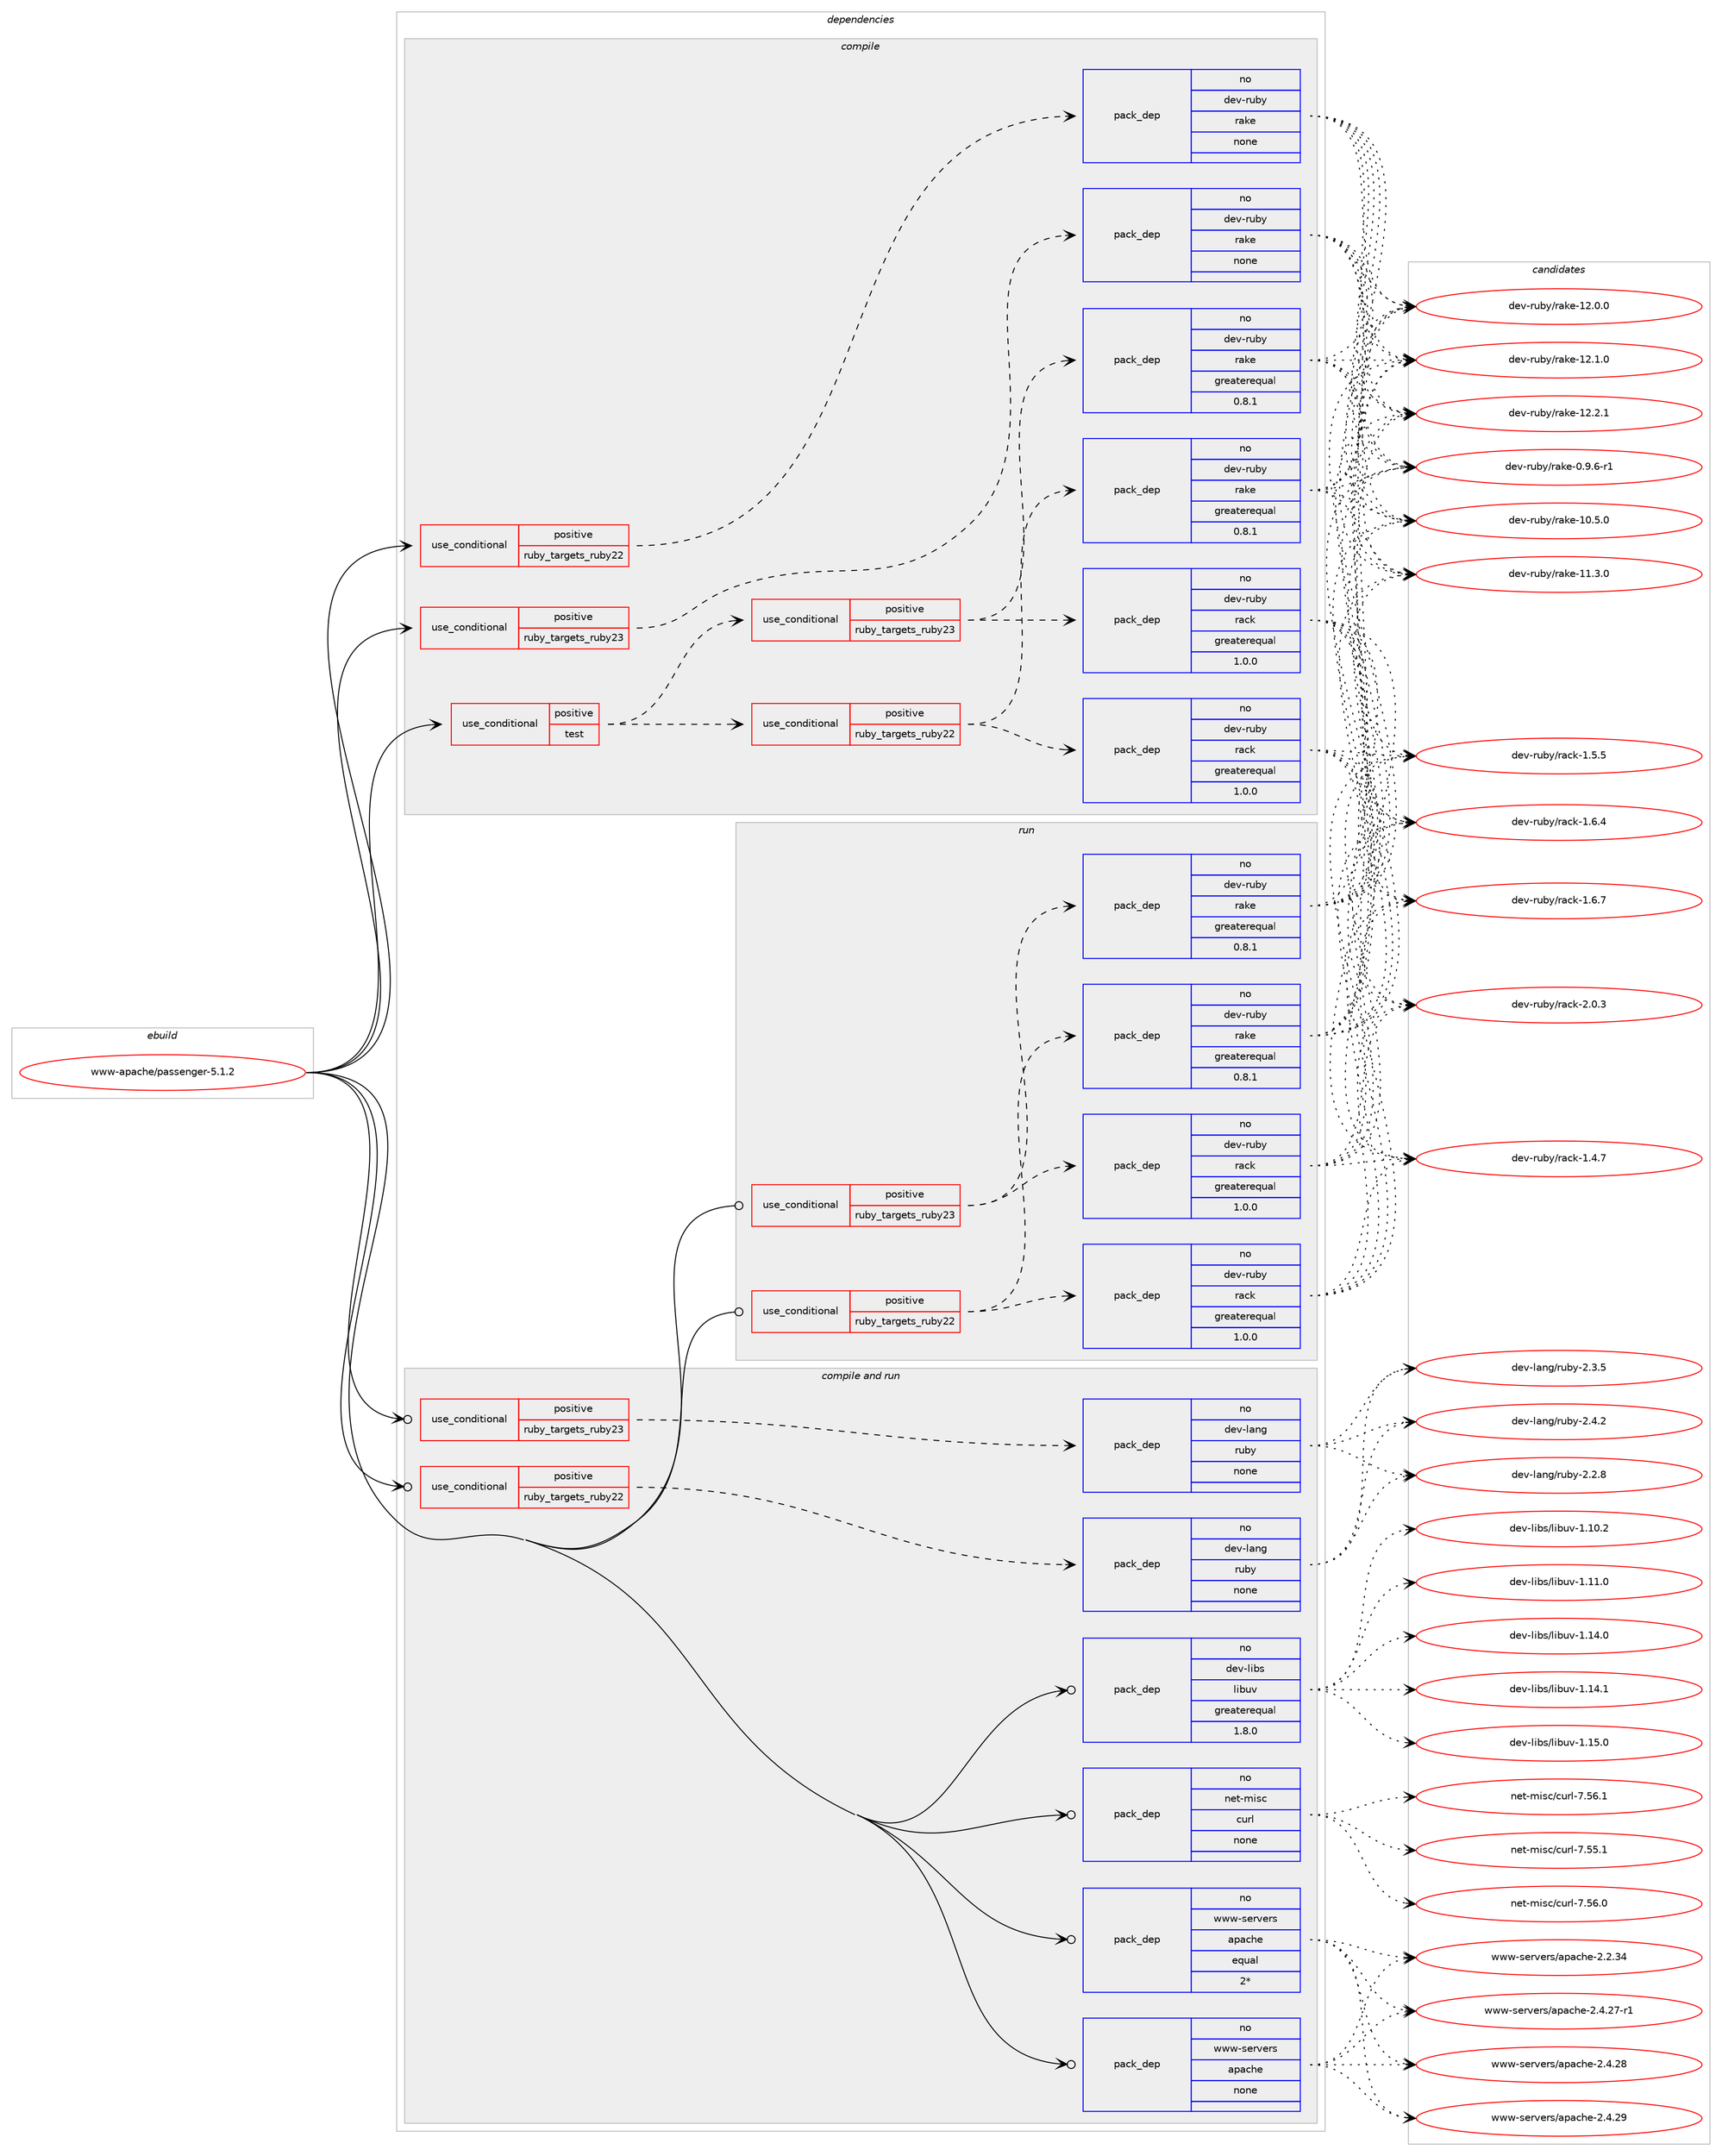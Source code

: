 digraph prolog {

# *************
# Graph options
# *************

newrank=true;
concentrate=true;
compound=true;
graph [rankdir=LR,fontname=Helvetica,fontsize=10,ranksep=1.5];#, ranksep=2.5, nodesep=0.2];
edge  [arrowhead=vee];
node  [fontname=Helvetica,fontsize=10];

# **********
# The ebuild
# **********

subgraph cluster_leftcol {
color=gray;
rank=same;
label=<<i>ebuild</i>>;
id [label="www-apache/passenger-5.1.2", color=red, width=4, href="../www-apache/passenger-5.1.2.svg"];
}

# ****************
# The dependencies
# ****************

subgraph cluster_midcol {
color=gray;
label=<<i>dependencies</i>>;
subgraph cluster_compile {
fillcolor="#eeeeee";
style=filled;
label=<<i>compile</i>>;
subgraph cond119140 {
dependency499662 [label=<<TABLE BORDER="0" CELLBORDER="1" CELLSPACING="0" CELLPADDING="4"><TR><TD ROWSPAN="3" CELLPADDING="10">use_conditional</TD></TR><TR><TD>positive</TD></TR><TR><TD>ruby_targets_ruby22</TD></TR></TABLE>>, shape=none, color=red];
subgraph pack371397 {
dependency499663 [label=<<TABLE BORDER="0" CELLBORDER="1" CELLSPACING="0" CELLPADDING="4" WIDTH="220"><TR><TD ROWSPAN="6" CELLPADDING="30">pack_dep</TD></TR><TR><TD WIDTH="110">no</TD></TR><TR><TD>dev-ruby</TD></TR><TR><TD>rake</TD></TR><TR><TD>none</TD></TR><TR><TD></TD></TR></TABLE>>, shape=none, color=blue];
}
dependency499662:e -> dependency499663:w [weight=20,style="dashed",arrowhead="vee"];
}
id:e -> dependency499662:w [weight=20,style="solid",arrowhead="vee"];
subgraph cond119141 {
dependency499664 [label=<<TABLE BORDER="0" CELLBORDER="1" CELLSPACING="0" CELLPADDING="4"><TR><TD ROWSPAN="3" CELLPADDING="10">use_conditional</TD></TR><TR><TD>positive</TD></TR><TR><TD>ruby_targets_ruby23</TD></TR></TABLE>>, shape=none, color=red];
subgraph pack371398 {
dependency499665 [label=<<TABLE BORDER="0" CELLBORDER="1" CELLSPACING="0" CELLPADDING="4" WIDTH="220"><TR><TD ROWSPAN="6" CELLPADDING="30">pack_dep</TD></TR><TR><TD WIDTH="110">no</TD></TR><TR><TD>dev-ruby</TD></TR><TR><TD>rake</TD></TR><TR><TD>none</TD></TR><TR><TD></TD></TR></TABLE>>, shape=none, color=blue];
}
dependency499664:e -> dependency499665:w [weight=20,style="dashed",arrowhead="vee"];
}
id:e -> dependency499664:w [weight=20,style="solid",arrowhead="vee"];
subgraph cond119142 {
dependency499666 [label=<<TABLE BORDER="0" CELLBORDER="1" CELLSPACING="0" CELLPADDING="4"><TR><TD ROWSPAN="3" CELLPADDING="10">use_conditional</TD></TR><TR><TD>positive</TD></TR><TR><TD>test</TD></TR></TABLE>>, shape=none, color=red];
subgraph cond119143 {
dependency499667 [label=<<TABLE BORDER="0" CELLBORDER="1" CELLSPACING="0" CELLPADDING="4"><TR><TD ROWSPAN="3" CELLPADDING="10">use_conditional</TD></TR><TR><TD>positive</TD></TR><TR><TD>ruby_targets_ruby22</TD></TR></TABLE>>, shape=none, color=red];
subgraph pack371399 {
dependency499668 [label=<<TABLE BORDER="0" CELLBORDER="1" CELLSPACING="0" CELLPADDING="4" WIDTH="220"><TR><TD ROWSPAN="6" CELLPADDING="30">pack_dep</TD></TR><TR><TD WIDTH="110">no</TD></TR><TR><TD>dev-ruby</TD></TR><TR><TD>rack</TD></TR><TR><TD>greaterequal</TD></TR><TR><TD>1.0.0</TD></TR></TABLE>>, shape=none, color=blue];
}
dependency499667:e -> dependency499668:w [weight=20,style="dashed",arrowhead="vee"];
subgraph pack371400 {
dependency499669 [label=<<TABLE BORDER="0" CELLBORDER="1" CELLSPACING="0" CELLPADDING="4" WIDTH="220"><TR><TD ROWSPAN="6" CELLPADDING="30">pack_dep</TD></TR><TR><TD WIDTH="110">no</TD></TR><TR><TD>dev-ruby</TD></TR><TR><TD>rake</TD></TR><TR><TD>greaterequal</TD></TR><TR><TD>0.8.1</TD></TR></TABLE>>, shape=none, color=blue];
}
dependency499667:e -> dependency499669:w [weight=20,style="dashed",arrowhead="vee"];
}
dependency499666:e -> dependency499667:w [weight=20,style="dashed",arrowhead="vee"];
subgraph cond119144 {
dependency499670 [label=<<TABLE BORDER="0" CELLBORDER="1" CELLSPACING="0" CELLPADDING="4"><TR><TD ROWSPAN="3" CELLPADDING="10">use_conditional</TD></TR><TR><TD>positive</TD></TR><TR><TD>ruby_targets_ruby23</TD></TR></TABLE>>, shape=none, color=red];
subgraph pack371401 {
dependency499671 [label=<<TABLE BORDER="0" CELLBORDER="1" CELLSPACING="0" CELLPADDING="4" WIDTH="220"><TR><TD ROWSPAN="6" CELLPADDING="30">pack_dep</TD></TR><TR><TD WIDTH="110">no</TD></TR><TR><TD>dev-ruby</TD></TR><TR><TD>rack</TD></TR><TR><TD>greaterequal</TD></TR><TR><TD>1.0.0</TD></TR></TABLE>>, shape=none, color=blue];
}
dependency499670:e -> dependency499671:w [weight=20,style="dashed",arrowhead="vee"];
subgraph pack371402 {
dependency499672 [label=<<TABLE BORDER="0" CELLBORDER="1" CELLSPACING="0" CELLPADDING="4" WIDTH="220"><TR><TD ROWSPAN="6" CELLPADDING="30">pack_dep</TD></TR><TR><TD WIDTH="110">no</TD></TR><TR><TD>dev-ruby</TD></TR><TR><TD>rake</TD></TR><TR><TD>greaterequal</TD></TR><TR><TD>0.8.1</TD></TR></TABLE>>, shape=none, color=blue];
}
dependency499670:e -> dependency499672:w [weight=20,style="dashed",arrowhead="vee"];
}
dependency499666:e -> dependency499670:w [weight=20,style="dashed",arrowhead="vee"];
}
id:e -> dependency499666:w [weight=20,style="solid",arrowhead="vee"];
}
subgraph cluster_compileandrun {
fillcolor="#eeeeee";
style=filled;
label=<<i>compile and run</i>>;
subgraph cond119145 {
dependency499673 [label=<<TABLE BORDER="0" CELLBORDER="1" CELLSPACING="0" CELLPADDING="4"><TR><TD ROWSPAN="3" CELLPADDING="10">use_conditional</TD></TR><TR><TD>positive</TD></TR><TR><TD>ruby_targets_ruby22</TD></TR></TABLE>>, shape=none, color=red];
subgraph pack371403 {
dependency499674 [label=<<TABLE BORDER="0" CELLBORDER="1" CELLSPACING="0" CELLPADDING="4" WIDTH="220"><TR><TD ROWSPAN="6" CELLPADDING="30">pack_dep</TD></TR><TR><TD WIDTH="110">no</TD></TR><TR><TD>dev-lang</TD></TR><TR><TD>ruby</TD></TR><TR><TD>none</TD></TR><TR><TD></TD></TR></TABLE>>, shape=none, color=blue];
}
dependency499673:e -> dependency499674:w [weight=20,style="dashed",arrowhead="vee"];
}
id:e -> dependency499673:w [weight=20,style="solid",arrowhead="odotvee"];
subgraph cond119146 {
dependency499675 [label=<<TABLE BORDER="0" CELLBORDER="1" CELLSPACING="0" CELLPADDING="4"><TR><TD ROWSPAN="3" CELLPADDING="10">use_conditional</TD></TR><TR><TD>positive</TD></TR><TR><TD>ruby_targets_ruby23</TD></TR></TABLE>>, shape=none, color=red];
subgraph pack371404 {
dependency499676 [label=<<TABLE BORDER="0" CELLBORDER="1" CELLSPACING="0" CELLPADDING="4" WIDTH="220"><TR><TD ROWSPAN="6" CELLPADDING="30">pack_dep</TD></TR><TR><TD WIDTH="110">no</TD></TR><TR><TD>dev-lang</TD></TR><TR><TD>ruby</TD></TR><TR><TD>none</TD></TR><TR><TD></TD></TR></TABLE>>, shape=none, color=blue];
}
dependency499675:e -> dependency499676:w [weight=20,style="dashed",arrowhead="vee"];
}
id:e -> dependency499675:w [weight=20,style="solid",arrowhead="odotvee"];
subgraph pack371405 {
dependency499677 [label=<<TABLE BORDER="0" CELLBORDER="1" CELLSPACING="0" CELLPADDING="4" WIDTH="220"><TR><TD ROWSPAN="6" CELLPADDING="30">pack_dep</TD></TR><TR><TD WIDTH="110">no</TD></TR><TR><TD>dev-libs</TD></TR><TR><TD>libuv</TD></TR><TR><TD>greaterequal</TD></TR><TR><TD>1.8.0</TD></TR></TABLE>>, shape=none, color=blue];
}
id:e -> dependency499677:w [weight=20,style="solid",arrowhead="odotvee"];
subgraph pack371406 {
dependency499678 [label=<<TABLE BORDER="0" CELLBORDER="1" CELLSPACING="0" CELLPADDING="4" WIDTH="220"><TR><TD ROWSPAN="6" CELLPADDING="30">pack_dep</TD></TR><TR><TD WIDTH="110">no</TD></TR><TR><TD>net-misc</TD></TR><TR><TD>curl</TD></TR><TR><TD>none</TD></TR><TR><TD></TD></TR></TABLE>>, shape=none, color=blue];
}
id:e -> dependency499678:w [weight=20,style="solid",arrowhead="odotvee"];
subgraph pack371407 {
dependency499679 [label=<<TABLE BORDER="0" CELLBORDER="1" CELLSPACING="0" CELLPADDING="4" WIDTH="220"><TR><TD ROWSPAN="6" CELLPADDING="30">pack_dep</TD></TR><TR><TD WIDTH="110">no</TD></TR><TR><TD>www-servers</TD></TR><TR><TD>apache</TD></TR><TR><TD>equal</TD></TR><TR><TD>2*</TD></TR></TABLE>>, shape=none, color=blue];
}
id:e -> dependency499679:w [weight=20,style="solid",arrowhead="odotvee"];
subgraph pack371408 {
dependency499680 [label=<<TABLE BORDER="0" CELLBORDER="1" CELLSPACING="0" CELLPADDING="4" WIDTH="220"><TR><TD ROWSPAN="6" CELLPADDING="30">pack_dep</TD></TR><TR><TD WIDTH="110">no</TD></TR><TR><TD>www-servers</TD></TR><TR><TD>apache</TD></TR><TR><TD>none</TD></TR><TR><TD></TD></TR></TABLE>>, shape=none, color=blue];
}
id:e -> dependency499680:w [weight=20,style="solid",arrowhead="odotvee"];
}
subgraph cluster_run {
fillcolor="#eeeeee";
style=filled;
label=<<i>run</i>>;
subgraph cond119147 {
dependency499681 [label=<<TABLE BORDER="0" CELLBORDER="1" CELLSPACING="0" CELLPADDING="4"><TR><TD ROWSPAN="3" CELLPADDING="10">use_conditional</TD></TR><TR><TD>positive</TD></TR><TR><TD>ruby_targets_ruby22</TD></TR></TABLE>>, shape=none, color=red];
subgraph pack371409 {
dependency499682 [label=<<TABLE BORDER="0" CELLBORDER="1" CELLSPACING="0" CELLPADDING="4" WIDTH="220"><TR><TD ROWSPAN="6" CELLPADDING="30">pack_dep</TD></TR><TR><TD WIDTH="110">no</TD></TR><TR><TD>dev-ruby</TD></TR><TR><TD>rack</TD></TR><TR><TD>greaterequal</TD></TR><TR><TD>1.0.0</TD></TR></TABLE>>, shape=none, color=blue];
}
dependency499681:e -> dependency499682:w [weight=20,style="dashed",arrowhead="vee"];
subgraph pack371410 {
dependency499683 [label=<<TABLE BORDER="0" CELLBORDER="1" CELLSPACING="0" CELLPADDING="4" WIDTH="220"><TR><TD ROWSPAN="6" CELLPADDING="30">pack_dep</TD></TR><TR><TD WIDTH="110">no</TD></TR><TR><TD>dev-ruby</TD></TR><TR><TD>rake</TD></TR><TR><TD>greaterequal</TD></TR><TR><TD>0.8.1</TD></TR></TABLE>>, shape=none, color=blue];
}
dependency499681:e -> dependency499683:w [weight=20,style="dashed",arrowhead="vee"];
}
id:e -> dependency499681:w [weight=20,style="solid",arrowhead="odot"];
subgraph cond119148 {
dependency499684 [label=<<TABLE BORDER="0" CELLBORDER="1" CELLSPACING="0" CELLPADDING="4"><TR><TD ROWSPAN="3" CELLPADDING="10">use_conditional</TD></TR><TR><TD>positive</TD></TR><TR><TD>ruby_targets_ruby23</TD></TR></TABLE>>, shape=none, color=red];
subgraph pack371411 {
dependency499685 [label=<<TABLE BORDER="0" CELLBORDER="1" CELLSPACING="0" CELLPADDING="4" WIDTH="220"><TR><TD ROWSPAN="6" CELLPADDING="30">pack_dep</TD></TR><TR><TD WIDTH="110">no</TD></TR><TR><TD>dev-ruby</TD></TR><TR><TD>rack</TD></TR><TR><TD>greaterequal</TD></TR><TR><TD>1.0.0</TD></TR></TABLE>>, shape=none, color=blue];
}
dependency499684:e -> dependency499685:w [weight=20,style="dashed",arrowhead="vee"];
subgraph pack371412 {
dependency499686 [label=<<TABLE BORDER="0" CELLBORDER="1" CELLSPACING="0" CELLPADDING="4" WIDTH="220"><TR><TD ROWSPAN="6" CELLPADDING="30">pack_dep</TD></TR><TR><TD WIDTH="110">no</TD></TR><TR><TD>dev-ruby</TD></TR><TR><TD>rake</TD></TR><TR><TD>greaterequal</TD></TR><TR><TD>0.8.1</TD></TR></TABLE>>, shape=none, color=blue];
}
dependency499684:e -> dependency499686:w [weight=20,style="dashed",arrowhead="vee"];
}
id:e -> dependency499684:w [weight=20,style="solid",arrowhead="odot"];
}
}

# **************
# The candidates
# **************

subgraph cluster_choices {
rank=same;
color=gray;
label=<<i>candidates</i>>;

subgraph choice371397 {
color=black;
nodesep=1;
choice100101118451141179812147114971071014548465746544511449 [label="dev-ruby/rake-0.9.6-r1", color=red, width=4,href="../dev-ruby/rake-0.9.6-r1.svg"];
choice1001011184511411798121471149710710145494846534648 [label="dev-ruby/rake-10.5.0", color=red, width=4,href="../dev-ruby/rake-10.5.0.svg"];
choice1001011184511411798121471149710710145494946514648 [label="dev-ruby/rake-11.3.0", color=red, width=4,href="../dev-ruby/rake-11.3.0.svg"];
choice1001011184511411798121471149710710145495046484648 [label="dev-ruby/rake-12.0.0", color=red, width=4,href="../dev-ruby/rake-12.0.0.svg"];
choice1001011184511411798121471149710710145495046494648 [label="dev-ruby/rake-12.1.0", color=red, width=4,href="../dev-ruby/rake-12.1.0.svg"];
choice1001011184511411798121471149710710145495046504649 [label="dev-ruby/rake-12.2.1", color=red, width=4,href="../dev-ruby/rake-12.2.1.svg"];
dependency499663:e -> choice100101118451141179812147114971071014548465746544511449:w [style=dotted,weight="100"];
dependency499663:e -> choice1001011184511411798121471149710710145494846534648:w [style=dotted,weight="100"];
dependency499663:e -> choice1001011184511411798121471149710710145494946514648:w [style=dotted,weight="100"];
dependency499663:e -> choice1001011184511411798121471149710710145495046484648:w [style=dotted,weight="100"];
dependency499663:e -> choice1001011184511411798121471149710710145495046494648:w [style=dotted,weight="100"];
dependency499663:e -> choice1001011184511411798121471149710710145495046504649:w [style=dotted,weight="100"];
}
subgraph choice371398 {
color=black;
nodesep=1;
choice100101118451141179812147114971071014548465746544511449 [label="dev-ruby/rake-0.9.6-r1", color=red, width=4,href="../dev-ruby/rake-0.9.6-r1.svg"];
choice1001011184511411798121471149710710145494846534648 [label="dev-ruby/rake-10.5.0", color=red, width=4,href="../dev-ruby/rake-10.5.0.svg"];
choice1001011184511411798121471149710710145494946514648 [label="dev-ruby/rake-11.3.0", color=red, width=4,href="../dev-ruby/rake-11.3.0.svg"];
choice1001011184511411798121471149710710145495046484648 [label="dev-ruby/rake-12.0.0", color=red, width=4,href="../dev-ruby/rake-12.0.0.svg"];
choice1001011184511411798121471149710710145495046494648 [label="dev-ruby/rake-12.1.0", color=red, width=4,href="../dev-ruby/rake-12.1.0.svg"];
choice1001011184511411798121471149710710145495046504649 [label="dev-ruby/rake-12.2.1", color=red, width=4,href="../dev-ruby/rake-12.2.1.svg"];
dependency499665:e -> choice100101118451141179812147114971071014548465746544511449:w [style=dotted,weight="100"];
dependency499665:e -> choice1001011184511411798121471149710710145494846534648:w [style=dotted,weight="100"];
dependency499665:e -> choice1001011184511411798121471149710710145494946514648:w [style=dotted,weight="100"];
dependency499665:e -> choice1001011184511411798121471149710710145495046484648:w [style=dotted,weight="100"];
dependency499665:e -> choice1001011184511411798121471149710710145495046494648:w [style=dotted,weight="100"];
dependency499665:e -> choice1001011184511411798121471149710710145495046504649:w [style=dotted,weight="100"];
}
subgraph choice371399 {
color=black;
nodesep=1;
choice1001011184511411798121471149799107454946524655 [label="dev-ruby/rack-1.4.7", color=red, width=4,href="../dev-ruby/rack-1.4.7.svg"];
choice1001011184511411798121471149799107454946534653 [label="dev-ruby/rack-1.5.5", color=red, width=4,href="../dev-ruby/rack-1.5.5.svg"];
choice1001011184511411798121471149799107454946544652 [label="dev-ruby/rack-1.6.4", color=red, width=4,href="../dev-ruby/rack-1.6.4.svg"];
choice1001011184511411798121471149799107454946544655 [label="dev-ruby/rack-1.6.7", color=red, width=4,href="../dev-ruby/rack-1.6.7.svg"];
choice1001011184511411798121471149799107455046484651 [label="dev-ruby/rack-2.0.3", color=red, width=4,href="../dev-ruby/rack-2.0.3.svg"];
dependency499668:e -> choice1001011184511411798121471149799107454946524655:w [style=dotted,weight="100"];
dependency499668:e -> choice1001011184511411798121471149799107454946534653:w [style=dotted,weight="100"];
dependency499668:e -> choice1001011184511411798121471149799107454946544652:w [style=dotted,weight="100"];
dependency499668:e -> choice1001011184511411798121471149799107454946544655:w [style=dotted,weight="100"];
dependency499668:e -> choice1001011184511411798121471149799107455046484651:w [style=dotted,weight="100"];
}
subgraph choice371400 {
color=black;
nodesep=1;
choice100101118451141179812147114971071014548465746544511449 [label="dev-ruby/rake-0.9.6-r1", color=red, width=4,href="../dev-ruby/rake-0.9.6-r1.svg"];
choice1001011184511411798121471149710710145494846534648 [label="dev-ruby/rake-10.5.0", color=red, width=4,href="../dev-ruby/rake-10.5.0.svg"];
choice1001011184511411798121471149710710145494946514648 [label="dev-ruby/rake-11.3.0", color=red, width=4,href="../dev-ruby/rake-11.3.0.svg"];
choice1001011184511411798121471149710710145495046484648 [label="dev-ruby/rake-12.0.0", color=red, width=4,href="../dev-ruby/rake-12.0.0.svg"];
choice1001011184511411798121471149710710145495046494648 [label="dev-ruby/rake-12.1.0", color=red, width=4,href="../dev-ruby/rake-12.1.0.svg"];
choice1001011184511411798121471149710710145495046504649 [label="dev-ruby/rake-12.2.1", color=red, width=4,href="../dev-ruby/rake-12.2.1.svg"];
dependency499669:e -> choice100101118451141179812147114971071014548465746544511449:w [style=dotted,weight="100"];
dependency499669:e -> choice1001011184511411798121471149710710145494846534648:w [style=dotted,weight="100"];
dependency499669:e -> choice1001011184511411798121471149710710145494946514648:w [style=dotted,weight="100"];
dependency499669:e -> choice1001011184511411798121471149710710145495046484648:w [style=dotted,weight="100"];
dependency499669:e -> choice1001011184511411798121471149710710145495046494648:w [style=dotted,weight="100"];
dependency499669:e -> choice1001011184511411798121471149710710145495046504649:w [style=dotted,weight="100"];
}
subgraph choice371401 {
color=black;
nodesep=1;
choice1001011184511411798121471149799107454946524655 [label="dev-ruby/rack-1.4.7", color=red, width=4,href="../dev-ruby/rack-1.4.7.svg"];
choice1001011184511411798121471149799107454946534653 [label="dev-ruby/rack-1.5.5", color=red, width=4,href="../dev-ruby/rack-1.5.5.svg"];
choice1001011184511411798121471149799107454946544652 [label="dev-ruby/rack-1.6.4", color=red, width=4,href="../dev-ruby/rack-1.6.4.svg"];
choice1001011184511411798121471149799107454946544655 [label="dev-ruby/rack-1.6.7", color=red, width=4,href="../dev-ruby/rack-1.6.7.svg"];
choice1001011184511411798121471149799107455046484651 [label="dev-ruby/rack-2.0.3", color=red, width=4,href="../dev-ruby/rack-2.0.3.svg"];
dependency499671:e -> choice1001011184511411798121471149799107454946524655:w [style=dotted,weight="100"];
dependency499671:e -> choice1001011184511411798121471149799107454946534653:w [style=dotted,weight="100"];
dependency499671:e -> choice1001011184511411798121471149799107454946544652:w [style=dotted,weight="100"];
dependency499671:e -> choice1001011184511411798121471149799107454946544655:w [style=dotted,weight="100"];
dependency499671:e -> choice1001011184511411798121471149799107455046484651:w [style=dotted,weight="100"];
}
subgraph choice371402 {
color=black;
nodesep=1;
choice100101118451141179812147114971071014548465746544511449 [label="dev-ruby/rake-0.9.6-r1", color=red, width=4,href="../dev-ruby/rake-0.9.6-r1.svg"];
choice1001011184511411798121471149710710145494846534648 [label="dev-ruby/rake-10.5.0", color=red, width=4,href="../dev-ruby/rake-10.5.0.svg"];
choice1001011184511411798121471149710710145494946514648 [label="dev-ruby/rake-11.3.0", color=red, width=4,href="../dev-ruby/rake-11.3.0.svg"];
choice1001011184511411798121471149710710145495046484648 [label="dev-ruby/rake-12.0.0", color=red, width=4,href="../dev-ruby/rake-12.0.0.svg"];
choice1001011184511411798121471149710710145495046494648 [label="dev-ruby/rake-12.1.0", color=red, width=4,href="../dev-ruby/rake-12.1.0.svg"];
choice1001011184511411798121471149710710145495046504649 [label="dev-ruby/rake-12.2.1", color=red, width=4,href="../dev-ruby/rake-12.2.1.svg"];
dependency499672:e -> choice100101118451141179812147114971071014548465746544511449:w [style=dotted,weight="100"];
dependency499672:e -> choice1001011184511411798121471149710710145494846534648:w [style=dotted,weight="100"];
dependency499672:e -> choice1001011184511411798121471149710710145494946514648:w [style=dotted,weight="100"];
dependency499672:e -> choice1001011184511411798121471149710710145495046484648:w [style=dotted,weight="100"];
dependency499672:e -> choice1001011184511411798121471149710710145495046494648:w [style=dotted,weight="100"];
dependency499672:e -> choice1001011184511411798121471149710710145495046504649:w [style=dotted,weight="100"];
}
subgraph choice371403 {
color=black;
nodesep=1;
choice10010111845108971101034711411798121455046504656 [label="dev-lang/ruby-2.2.8", color=red, width=4,href="../dev-lang/ruby-2.2.8.svg"];
choice10010111845108971101034711411798121455046514653 [label="dev-lang/ruby-2.3.5", color=red, width=4,href="../dev-lang/ruby-2.3.5.svg"];
choice10010111845108971101034711411798121455046524650 [label="dev-lang/ruby-2.4.2", color=red, width=4,href="../dev-lang/ruby-2.4.2.svg"];
dependency499674:e -> choice10010111845108971101034711411798121455046504656:w [style=dotted,weight="100"];
dependency499674:e -> choice10010111845108971101034711411798121455046514653:w [style=dotted,weight="100"];
dependency499674:e -> choice10010111845108971101034711411798121455046524650:w [style=dotted,weight="100"];
}
subgraph choice371404 {
color=black;
nodesep=1;
choice10010111845108971101034711411798121455046504656 [label="dev-lang/ruby-2.2.8", color=red, width=4,href="../dev-lang/ruby-2.2.8.svg"];
choice10010111845108971101034711411798121455046514653 [label="dev-lang/ruby-2.3.5", color=red, width=4,href="../dev-lang/ruby-2.3.5.svg"];
choice10010111845108971101034711411798121455046524650 [label="dev-lang/ruby-2.4.2", color=red, width=4,href="../dev-lang/ruby-2.4.2.svg"];
dependency499676:e -> choice10010111845108971101034711411798121455046504656:w [style=dotted,weight="100"];
dependency499676:e -> choice10010111845108971101034711411798121455046514653:w [style=dotted,weight="100"];
dependency499676:e -> choice10010111845108971101034711411798121455046524650:w [style=dotted,weight="100"];
}
subgraph choice371405 {
color=black;
nodesep=1;
choice1001011184510810598115471081059811711845494649484650 [label="dev-libs/libuv-1.10.2", color=red, width=4,href="../dev-libs/libuv-1.10.2.svg"];
choice1001011184510810598115471081059811711845494649494648 [label="dev-libs/libuv-1.11.0", color=red, width=4,href="../dev-libs/libuv-1.11.0.svg"];
choice1001011184510810598115471081059811711845494649524648 [label="dev-libs/libuv-1.14.0", color=red, width=4,href="../dev-libs/libuv-1.14.0.svg"];
choice1001011184510810598115471081059811711845494649524649 [label="dev-libs/libuv-1.14.1", color=red, width=4,href="../dev-libs/libuv-1.14.1.svg"];
choice1001011184510810598115471081059811711845494649534648 [label="dev-libs/libuv-1.15.0", color=red, width=4,href="../dev-libs/libuv-1.15.0.svg"];
dependency499677:e -> choice1001011184510810598115471081059811711845494649484650:w [style=dotted,weight="100"];
dependency499677:e -> choice1001011184510810598115471081059811711845494649494648:w [style=dotted,weight="100"];
dependency499677:e -> choice1001011184510810598115471081059811711845494649524648:w [style=dotted,weight="100"];
dependency499677:e -> choice1001011184510810598115471081059811711845494649524649:w [style=dotted,weight="100"];
dependency499677:e -> choice1001011184510810598115471081059811711845494649534648:w [style=dotted,weight="100"];
}
subgraph choice371406 {
color=black;
nodesep=1;
choice1101011164510910511599479911711410845554653534649 [label="net-misc/curl-7.55.1", color=red, width=4,href="../net-misc/curl-7.55.1.svg"];
choice1101011164510910511599479911711410845554653544648 [label="net-misc/curl-7.56.0", color=red, width=4,href="../net-misc/curl-7.56.0.svg"];
choice1101011164510910511599479911711410845554653544649 [label="net-misc/curl-7.56.1", color=red, width=4,href="../net-misc/curl-7.56.1.svg"];
dependency499678:e -> choice1101011164510910511599479911711410845554653534649:w [style=dotted,weight="100"];
dependency499678:e -> choice1101011164510910511599479911711410845554653544648:w [style=dotted,weight="100"];
dependency499678:e -> choice1101011164510910511599479911711410845554653544649:w [style=dotted,weight="100"];
}
subgraph choice371407 {
color=black;
nodesep=1;
choice119119119451151011141181011141154797112979910410145504650465152 [label="www-servers/apache-2.2.34", color=red, width=4,href="../www-servers/apache-2.2.34.svg"];
choice1191191194511510111411810111411547971129799104101455046524650554511449 [label="www-servers/apache-2.4.27-r1", color=red, width=4,href="../www-servers/apache-2.4.27-r1.svg"];
choice119119119451151011141181011141154797112979910410145504652465056 [label="www-servers/apache-2.4.28", color=red, width=4,href="../www-servers/apache-2.4.28.svg"];
choice119119119451151011141181011141154797112979910410145504652465057 [label="www-servers/apache-2.4.29", color=red, width=4,href="../www-servers/apache-2.4.29.svg"];
dependency499679:e -> choice119119119451151011141181011141154797112979910410145504650465152:w [style=dotted,weight="100"];
dependency499679:e -> choice1191191194511510111411810111411547971129799104101455046524650554511449:w [style=dotted,weight="100"];
dependency499679:e -> choice119119119451151011141181011141154797112979910410145504652465056:w [style=dotted,weight="100"];
dependency499679:e -> choice119119119451151011141181011141154797112979910410145504652465057:w [style=dotted,weight="100"];
}
subgraph choice371408 {
color=black;
nodesep=1;
choice119119119451151011141181011141154797112979910410145504650465152 [label="www-servers/apache-2.2.34", color=red, width=4,href="../www-servers/apache-2.2.34.svg"];
choice1191191194511510111411810111411547971129799104101455046524650554511449 [label="www-servers/apache-2.4.27-r1", color=red, width=4,href="../www-servers/apache-2.4.27-r1.svg"];
choice119119119451151011141181011141154797112979910410145504652465056 [label="www-servers/apache-2.4.28", color=red, width=4,href="../www-servers/apache-2.4.28.svg"];
choice119119119451151011141181011141154797112979910410145504652465057 [label="www-servers/apache-2.4.29", color=red, width=4,href="../www-servers/apache-2.4.29.svg"];
dependency499680:e -> choice119119119451151011141181011141154797112979910410145504650465152:w [style=dotted,weight="100"];
dependency499680:e -> choice1191191194511510111411810111411547971129799104101455046524650554511449:w [style=dotted,weight="100"];
dependency499680:e -> choice119119119451151011141181011141154797112979910410145504652465056:w [style=dotted,weight="100"];
dependency499680:e -> choice119119119451151011141181011141154797112979910410145504652465057:w [style=dotted,weight="100"];
}
subgraph choice371409 {
color=black;
nodesep=1;
choice1001011184511411798121471149799107454946524655 [label="dev-ruby/rack-1.4.7", color=red, width=4,href="../dev-ruby/rack-1.4.7.svg"];
choice1001011184511411798121471149799107454946534653 [label="dev-ruby/rack-1.5.5", color=red, width=4,href="../dev-ruby/rack-1.5.5.svg"];
choice1001011184511411798121471149799107454946544652 [label="dev-ruby/rack-1.6.4", color=red, width=4,href="../dev-ruby/rack-1.6.4.svg"];
choice1001011184511411798121471149799107454946544655 [label="dev-ruby/rack-1.6.7", color=red, width=4,href="../dev-ruby/rack-1.6.7.svg"];
choice1001011184511411798121471149799107455046484651 [label="dev-ruby/rack-2.0.3", color=red, width=4,href="../dev-ruby/rack-2.0.3.svg"];
dependency499682:e -> choice1001011184511411798121471149799107454946524655:w [style=dotted,weight="100"];
dependency499682:e -> choice1001011184511411798121471149799107454946534653:w [style=dotted,weight="100"];
dependency499682:e -> choice1001011184511411798121471149799107454946544652:w [style=dotted,weight="100"];
dependency499682:e -> choice1001011184511411798121471149799107454946544655:w [style=dotted,weight="100"];
dependency499682:e -> choice1001011184511411798121471149799107455046484651:w [style=dotted,weight="100"];
}
subgraph choice371410 {
color=black;
nodesep=1;
choice100101118451141179812147114971071014548465746544511449 [label="dev-ruby/rake-0.9.6-r1", color=red, width=4,href="../dev-ruby/rake-0.9.6-r1.svg"];
choice1001011184511411798121471149710710145494846534648 [label="dev-ruby/rake-10.5.0", color=red, width=4,href="../dev-ruby/rake-10.5.0.svg"];
choice1001011184511411798121471149710710145494946514648 [label="dev-ruby/rake-11.3.0", color=red, width=4,href="../dev-ruby/rake-11.3.0.svg"];
choice1001011184511411798121471149710710145495046484648 [label="dev-ruby/rake-12.0.0", color=red, width=4,href="../dev-ruby/rake-12.0.0.svg"];
choice1001011184511411798121471149710710145495046494648 [label="dev-ruby/rake-12.1.0", color=red, width=4,href="../dev-ruby/rake-12.1.0.svg"];
choice1001011184511411798121471149710710145495046504649 [label="dev-ruby/rake-12.2.1", color=red, width=4,href="../dev-ruby/rake-12.2.1.svg"];
dependency499683:e -> choice100101118451141179812147114971071014548465746544511449:w [style=dotted,weight="100"];
dependency499683:e -> choice1001011184511411798121471149710710145494846534648:w [style=dotted,weight="100"];
dependency499683:e -> choice1001011184511411798121471149710710145494946514648:w [style=dotted,weight="100"];
dependency499683:e -> choice1001011184511411798121471149710710145495046484648:w [style=dotted,weight="100"];
dependency499683:e -> choice1001011184511411798121471149710710145495046494648:w [style=dotted,weight="100"];
dependency499683:e -> choice1001011184511411798121471149710710145495046504649:w [style=dotted,weight="100"];
}
subgraph choice371411 {
color=black;
nodesep=1;
choice1001011184511411798121471149799107454946524655 [label="dev-ruby/rack-1.4.7", color=red, width=4,href="../dev-ruby/rack-1.4.7.svg"];
choice1001011184511411798121471149799107454946534653 [label="dev-ruby/rack-1.5.5", color=red, width=4,href="../dev-ruby/rack-1.5.5.svg"];
choice1001011184511411798121471149799107454946544652 [label="dev-ruby/rack-1.6.4", color=red, width=4,href="../dev-ruby/rack-1.6.4.svg"];
choice1001011184511411798121471149799107454946544655 [label="dev-ruby/rack-1.6.7", color=red, width=4,href="../dev-ruby/rack-1.6.7.svg"];
choice1001011184511411798121471149799107455046484651 [label="dev-ruby/rack-2.0.3", color=red, width=4,href="../dev-ruby/rack-2.0.3.svg"];
dependency499685:e -> choice1001011184511411798121471149799107454946524655:w [style=dotted,weight="100"];
dependency499685:e -> choice1001011184511411798121471149799107454946534653:w [style=dotted,weight="100"];
dependency499685:e -> choice1001011184511411798121471149799107454946544652:w [style=dotted,weight="100"];
dependency499685:e -> choice1001011184511411798121471149799107454946544655:w [style=dotted,weight="100"];
dependency499685:e -> choice1001011184511411798121471149799107455046484651:w [style=dotted,weight="100"];
}
subgraph choice371412 {
color=black;
nodesep=1;
choice100101118451141179812147114971071014548465746544511449 [label="dev-ruby/rake-0.9.6-r1", color=red, width=4,href="../dev-ruby/rake-0.9.6-r1.svg"];
choice1001011184511411798121471149710710145494846534648 [label="dev-ruby/rake-10.5.0", color=red, width=4,href="../dev-ruby/rake-10.5.0.svg"];
choice1001011184511411798121471149710710145494946514648 [label="dev-ruby/rake-11.3.0", color=red, width=4,href="../dev-ruby/rake-11.3.0.svg"];
choice1001011184511411798121471149710710145495046484648 [label="dev-ruby/rake-12.0.0", color=red, width=4,href="../dev-ruby/rake-12.0.0.svg"];
choice1001011184511411798121471149710710145495046494648 [label="dev-ruby/rake-12.1.0", color=red, width=4,href="../dev-ruby/rake-12.1.0.svg"];
choice1001011184511411798121471149710710145495046504649 [label="dev-ruby/rake-12.2.1", color=red, width=4,href="../dev-ruby/rake-12.2.1.svg"];
dependency499686:e -> choice100101118451141179812147114971071014548465746544511449:w [style=dotted,weight="100"];
dependency499686:e -> choice1001011184511411798121471149710710145494846534648:w [style=dotted,weight="100"];
dependency499686:e -> choice1001011184511411798121471149710710145494946514648:w [style=dotted,weight="100"];
dependency499686:e -> choice1001011184511411798121471149710710145495046484648:w [style=dotted,weight="100"];
dependency499686:e -> choice1001011184511411798121471149710710145495046494648:w [style=dotted,weight="100"];
dependency499686:e -> choice1001011184511411798121471149710710145495046504649:w [style=dotted,weight="100"];
}
}

}
